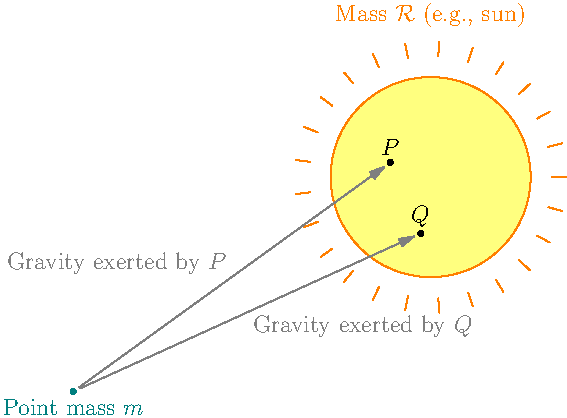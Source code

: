size(10cm);
usepackage("amssymb");
pair E = (0,0);
dot("Point mass $m$", E, dir(-90), deepcyan);
pair O = (5,3);
real r = 1.4;
filldraw(circle(O, r), lightyellow, orange);
int N = 25;
for (int i=0; i<N; ++i) {
  real theta = 360 / N * i;
  draw((O + 1.7*dir(theta)) -- (O + 1.9*dir(theta)), orange);
}

pair P = O + 0.6*dir(160);
pair Q = O + 0.8*dir(260);

label("Mass $\mathcal{R}$ (e.g., sun)", O+2*dir(90), dir(90), orange);
draw("Gravity exerted by $P$", E--P, dir(140), grey, EndArrow, Margins);
draw("Gravity exerted by $Q$", E--Q, dir(-40), grey, EndArrow, Margins);
dot("$P$", P, dir(90));
dot("$Q$", Q, dir(90));
